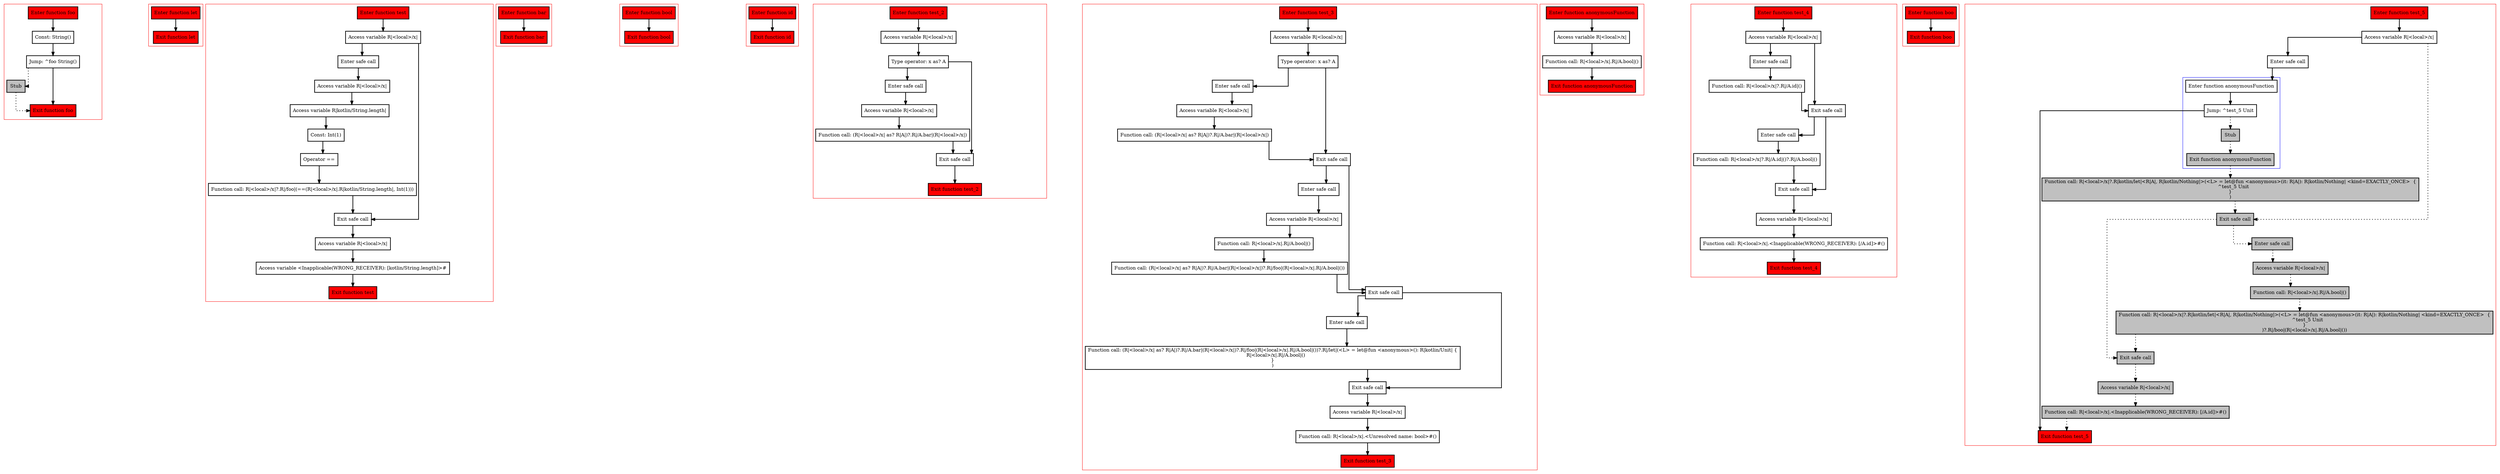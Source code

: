 digraph safeCalls_kt {
  graph [splines=ortho nodesep=3]
  node [shape=box penwidth=2]
  edge [penwidth=2]

  subgraph cluster_0 {
    color=red
    0 [label="Enter function foo" style="filled" fillcolor=red];
    1 [label="Const: String()"];
    2 [label="Jump: ^foo String()"];
    3 [label="Stub" style="filled" fillcolor=gray];
    4 [label="Exit function foo" style="filled" fillcolor=red];
  }

  0 -> {1};
  1 -> {2};
  2 -> {4};
  2 -> {3} [style=dotted];
  3 -> {4} [style=dotted];

  subgraph cluster_1 {
    color=red
    5 [label="Enter function let" style="filled" fillcolor=red];
    6 [label="Exit function let" style="filled" fillcolor=red];
  }

  5 -> {6};

  subgraph cluster_2 {
    color=red
    7 [label="Enter function test" style="filled" fillcolor=red];
    8 [label="Access variable R|<local>/x|"];
    9 [label="Enter safe call"];
    10 [label="Access variable R|<local>/x|"];
    11 [label="Access variable R|kotlin/String.length|"];
    12 [label="Const: Int(1)"];
    13 [label="Operator =="];
    14 [label="Function call: R|<local>/x|?.R|/foo|(==(R|<local>/x|.R|kotlin/String.length|, Int(1)))"];
    15 [label="Exit safe call"];
    16 [label="Access variable R|<local>/x|"];
    17 [label="Access variable <Inapplicable(WRONG_RECEIVER): [kotlin/String.length]>#"];
    18 [label="Exit function test" style="filled" fillcolor=red];
  }

  7 -> {8};
  8 -> {9 15};
  9 -> {10};
  10 -> {11};
  11 -> {12};
  12 -> {13};
  13 -> {14};
  14 -> {15};
  15 -> {16};
  16 -> {17};
  17 -> {18};

  subgraph cluster_3 {
    color=red
    19 [label="Enter function bar" style="filled" fillcolor=red];
    20 [label="Exit function bar" style="filled" fillcolor=red];
  }

  19 -> {20};

  subgraph cluster_4 {
    color=red
    21 [label="Enter function bool" style="filled" fillcolor=red];
    22 [label="Exit function bool" style="filled" fillcolor=red];
  }

  21 -> {22};

  subgraph cluster_5 {
    color=red
    23 [label="Enter function id" style="filled" fillcolor=red];
    24 [label="Exit function id" style="filled" fillcolor=red];
  }

  23 -> {24};

  subgraph cluster_6 {
    color=red
    25 [label="Enter function test_2" style="filled" fillcolor=red];
    26 [label="Access variable R|<local>/x|"];
    27 [label="Type operator: x as? A"];
    28 [label="Enter safe call"];
    29 [label="Access variable R|<local>/x|"];
    30 [label="Function call: (R|<local>/x| as? R|A|)?.R|/A.bar|(R|<local>/x|)"];
    31 [label="Exit safe call"];
    32 [label="Exit function test_2" style="filled" fillcolor=red];
  }

  25 -> {26};
  26 -> {27};
  27 -> {28 31};
  28 -> {29};
  29 -> {30};
  30 -> {31};
  31 -> {32};

  subgraph cluster_7 {
    color=red
    33 [label="Enter function test_3" style="filled" fillcolor=red];
    34 [label="Access variable R|<local>/x|"];
    35 [label="Type operator: x as? A"];
    36 [label="Enter safe call"];
    37 [label="Access variable R|<local>/x|"];
    38 [label="Function call: (R|<local>/x| as? R|A|)?.R|/A.bar|(R|<local>/x|)"];
    39 [label="Exit safe call"];
    40 [label="Enter safe call"];
    41 [label="Access variable R|<local>/x|"];
    42 [label="Function call: R|<local>/x|.R|/A.bool|()"];
    43 [label="Function call: (R|<local>/x| as? R|A|)?.R|/A.bar|(R|<local>/x|)?.R|/foo|(R|<local>/x|.R|/A.bool|())"];
    44 [label="Exit safe call"];
    45 [label="Enter safe call"];
    46 [label="Function call: (R|<local>/x| as? R|A|)?.R|/A.bar|(R|<local>/x|)?.R|/foo|(R|<local>/x|.R|/A.bool|())?.R|/let|(<L> = let@fun <anonymous>(): R|kotlin/Unit| {
    R|<local>/x|.R|/A.bool|()
}
)"];
    47 [label="Exit safe call"];
    48 [label="Access variable R|<local>/x|"];
    49 [label="Function call: R|<local>/x|.<Unresolved name: bool>#()"];
    50 [label="Exit function test_3" style="filled" fillcolor=red];
  }

  33 -> {34};
  34 -> {35};
  35 -> {36 39};
  36 -> {37};
  37 -> {38};
  38 -> {39};
  39 -> {40 44};
  40 -> {41};
  41 -> {42};
  42 -> {43};
  43 -> {44};
  44 -> {45 47};
  45 -> {46};
  46 -> {47};
  47 -> {48};
  48 -> {49};
  49 -> {50};

  subgraph cluster_8 {
    color=red
    51 [label="Enter function anonymousFunction" style="filled" fillcolor=red];
    52 [label="Access variable R|<local>/x|"];
    53 [label="Function call: R|<local>/x|.R|/A.bool|()"];
    54 [label="Exit function anonymousFunction" style="filled" fillcolor=red];
  }

  51 -> {52};
  52 -> {53};
  53 -> {54};

  subgraph cluster_9 {
    color=red
    55 [label="Enter function test_4" style="filled" fillcolor=red];
    56 [label="Access variable R|<local>/x|"];
    57 [label="Enter safe call"];
    58 [label="Function call: R|<local>/x|?.R|/A.id|()"];
    59 [label="Exit safe call"];
    60 [label="Enter safe call"];
    61 [label="Function call: R|<local>/x|?.R|/A.id|()?.R|/A.bool|()"];
    62 [label="Exit safe call"];
    63 [label="Access variable R|<local>/x|"];
    64 [label="Function call: R|<local>/x|.<Inapplicable(WRONG_RECEIVER): [/A.id]>#()"];
    65 [label="Exit function test_4" style="filled" fillcolor=red];
  }

  55 -> {56};
  56 -> {57 59};
  57 -> {58};
  58 -> {59};
  59 -> {60 62};
  60 -> {61};
  61 -> {62};
  62 -> {63};
  63 -> {64};
  64 -> {65};

  subgraph cluster_10 {
    color=red
    66 [label="Enter function boo" style="filled" fillcolor=red];
    67 [label="Exit function boo" style="filled" fillcolor=red];
  }

  66 -> {67};

  subgraph cluster_11 {
    color=red
    68 [label="Enter function test_5" style="filled" fillcolor=red];
    69 [label="Access variable R|<local>/x|"];
    70 [label="Enter safe call"];
    subgraph cluster_12 {
      color=blue
      71 [label="Enter function anonymousFunction"];
      72 [label="Jump: ^test_5 Unit"];
      73 [label="Stub" style="filled" fillcolor=gray];
      74 [label="Exit function anonymousFunction" style="filled" fillcolor=gray];
    }
    75 [label="Function call: R|<local>/x|?.R|kotlin/let|<R|A|, R|kotlin/Nothing|>(<L> = let@fun <anonymous>(it: R|A|): R|kotlin/Nothing| <kind=EXACTLY_ONCE>  {
    ^test_5 Unit
}
)" style="filled" fillcolor=gray];
    76 [label="Exit safe call" style="filled" fillcolor=gray];
    77 [label="Enter safe call" style="filled" fillcolor=gray];
    78 [label="Access variable R|<local>/x|" style="filled" fillcolor=gray];
    79 [label="Function call: R|<local>/x|.R|/A.bool|()" style="filled" fillcolor=gray];
    80 [label="Function call: R|<local>/x|?.R|kotlin/let|<R|A|, R|kotlin/Nothing|>(<L> = let@fun <anonymous>(it: R|A|): R|kotlin/Nothing| <kind=EXACTLY_ONCE>  {
    ^test_5 Unit
}
)?.R|/boo|(R|<local>/x|.R|/A.bool|())" style="filled" fillcolor=gray];
    81 [label="Exit safe call" style="filled" fillcolor=gray];
    82 [label="Access variable R|<local>/x|" style="filled" fillcolor=gray];
    83 [label="Function call: R|<local>/x|.<Inapplicable(WRONG_RECEIVER): [/A.id]>#()" style="filled" fillcolor=gray];
    84 [label="Exit function test_5" style="filled" fillcolor=red];
  }

  68 -> {69};
  69 -> {70};
  69 -> {76} [style=dotted];
  70 -> {71};
  71 -> {72};
  72 -> {84};
  72 -> {73} [style=dotted];
  73 -> {74} [style=dotted];
  74 -> {75} [style=dotted];
  75 -> {76} [style=dotted];
  76 -> {77 81} [style=dotted];
  77 -> {78} [style=dotted];
  78 -> {79} [style=dotted];
  79 -> {80} [style=dotted];
  80 -> {81} [style=dotted];
  81 -> {82} [style=dotted];
  82 -> {83} [style=dotted];
  83 -> {84} [style=dotted];

}
